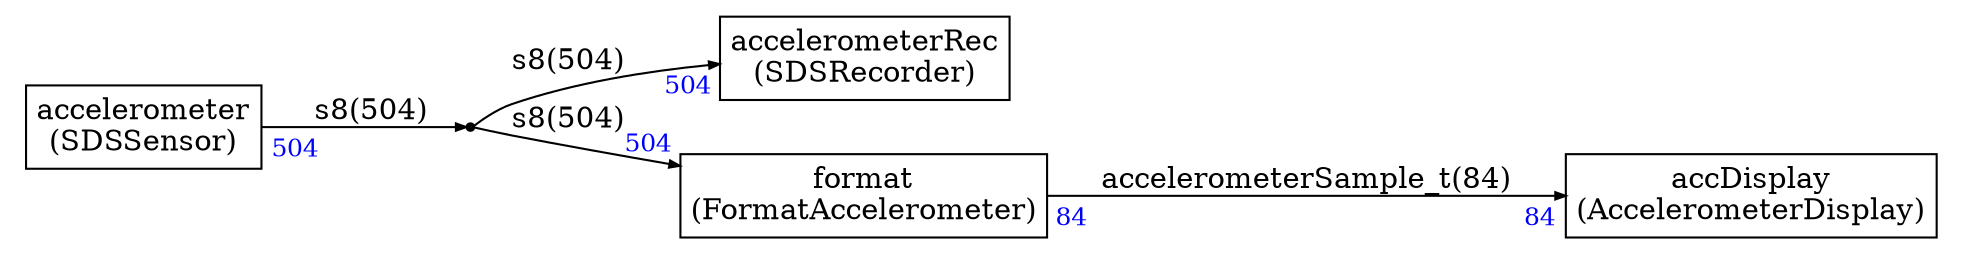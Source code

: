 



digraph structs {
    node [shape=plaintext]
    rankdir=LR
    edge [arrowsize=0.5]
    fontname="times"


accDisplay [label=<
<TABLE BORDER="0" CELLBORDER="1" CELLSPACING="0" CELLPADDING="4">
  <TR>
    <TD ALIGN="CENTER" PORT="i">accDisplay<BR/>(AccelerometerDisplay)</TD>
  </TR>
</TABLE>>];

accelerometer [label=<
<TABLE BORDER="0" CELLBORDER="1" CELLSPACING="0" CELLPADDING="4">
  <TR>
    <TD ALIGN="CENTER" PORT="i">accelerometer<BR/>(SDSSensor)</TD>
  </TR>
</TABLE>>];

accelerometerRec [label=<
<TABLE BORDER="0" CELLBORDER="1" CELLSPACING="0" CELLPADDING="4">
  <TR>
    <TD ALIGN="CENTER" PORT="i">accelerometerRec<BR/>(SDSRecorder)</TD>
  </TR>
</TABLE>>];

dup0 [shape=point,label=dup0]

format [label=<
<TABLE BORDER="0" CELLBORDER="1" CELLSPACING="0" CELLPADDING="4">
  <TR>
    <TD ALIGN="CENTER" PORT="i">format<BR/>(FormatAccelerometer)</TD>
  </TR>
</TABLE>>];



format:i -> accDisplay:i [label="accelerometerSample_t(84)"
,headlabel=<<TABLE BORDER="0" CELLPADDING="2"><TR><TD><FONT COLOR="blue" POINT-SIZE="12.0" >84</FONT>
</TD></TR></TABLE>>
,taillabel=<<TABLE BORDER="0" CELLPADDING="2"><TR><TD><FONT COLOR="blue" POINT-SIZE="12.0" >84</FONT>
</TD></TR></TABLE>>]

accelerometer:i ->  
dup0 [label="s8(504)"

,taillabel=<<TABLE BORDER="0" CELLPADDING="2"><TR><TD><FONT COLOR="blue" POINT-SIZE="12.0" >504</FONT>
</TD></TR></TABLE>>]

 
dup0 -> format:i [label="s8(504)"
,headlabel=<<TABLE BORDER="0" CELLPADDING="2"><TR><TD><FONT COLOR="blue" POINT-SIZE="12.0" >504</FONT>
</TD></TR></TABLE>>
]

 
dup0 -> accelerometerRec:i [label="s8(504)"
,headlabel=<<TABLE BORDER="0" CELLPADDING="2"><TR><TD><FONT COLOR="blue" POINT-SIZE="12.0" >504</FONT>
</TD></TR></TABLE>>
]


}
